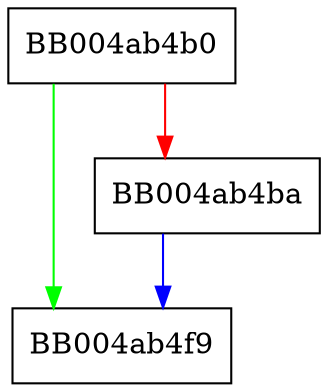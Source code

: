 digraph ssl_ctx_srp_ctx_init_intern {
  node [shape="box"];
  graph [splines=ortho];
  BB004ab4b0 -> BB004ab4f9 [color="green"];
  BB004ab4b0 -> BB004ab4ba [color="red"];
  BB004ab4ba -> BB004ab4f9 [color="blue"];
}